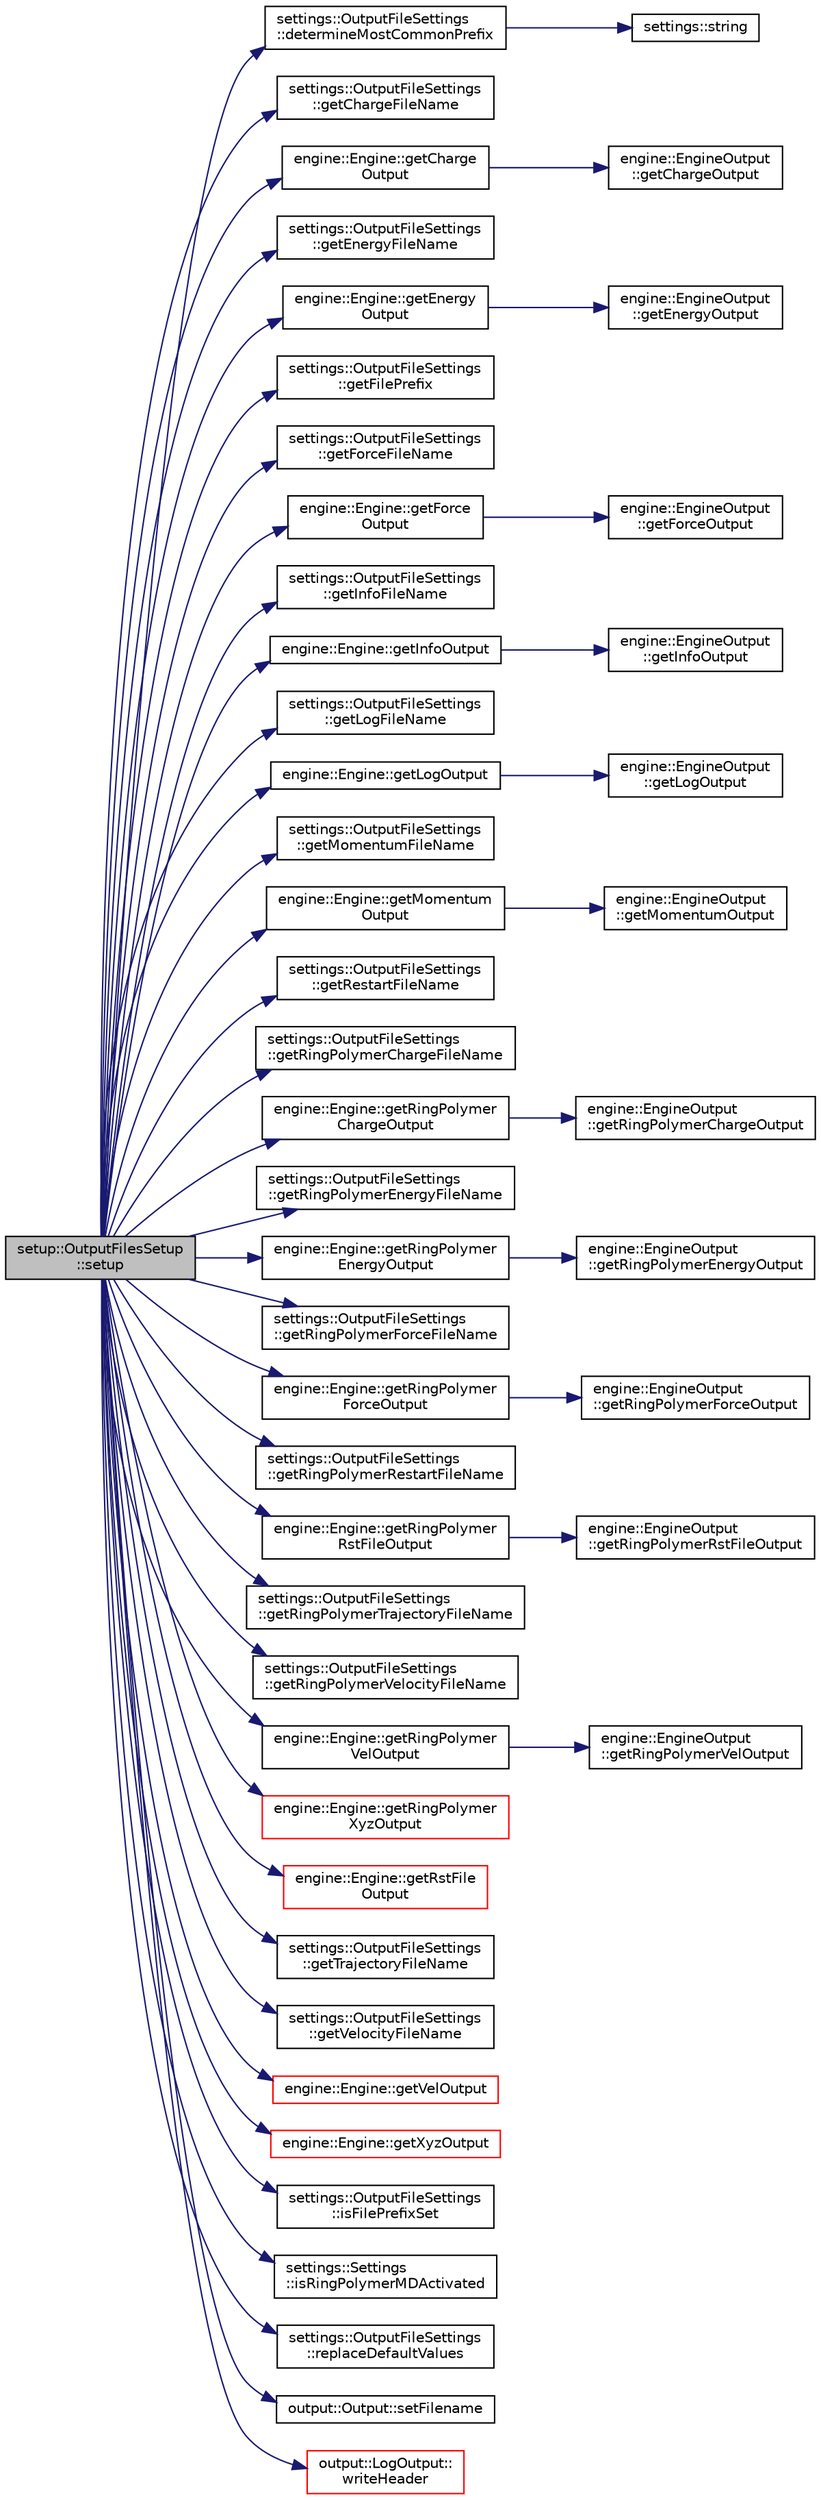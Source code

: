 digraph "setup::OutputFilesSetup::setup"
{
 // LATEX_PDF_SIZE
  edge [fontname="Helvetica",fontsize="10",labelfontname="Helvetica",labelfontsize="10"];
  node [fontname="Helvetica",fontsize="10",shape=record];
  rankdir="LR";
  Node1 [label="setup::OutputFilesSetup\l::setup",height=0.2,width=0.4,color="black", fillcolor="grey75", style="filled", fontcolor="black",tooltip="setup output files"];
  Node1 -> Node2 [color="midnightblue",fontsize="10",style="solid",fontname="Helvetica"];
  Node2 [label="settings::OutputFileSettings\l::determineMostCommonPrefix",height=0.2,width=0.4,color="black", fillcolor="white", style="filled",URL="$classsettings_1_1OutputFileSettings.html#a1c7ce77bd97b974159c55f565d59c1b4",tooltip="determines the most common prefix of all output files"];
  Node2 -> Node3 [color="midnightblue",fontsize="10",style="solid",fontname="Helvetica"];
  Node3 [label="settings::string",height=0.2,width=0.4,color="black", fillcolor="white", style="filled",URL="$namespacesettings.html#a25810432631a237804b3241be4305787",tooltip="return string of manostatType"];
  Node1 -> Node4 [color="midnightblue",fontsize="10",style="solid",fontname="Helvetica"];
  Node4 [label="settings::OutputFileSettings\l::getChargeFileName",height=0.2,width=0.4,color="black", fillcolor="white", style="filled",URL="$classsettings_1_1OutputFileSettings.html#a69f8fc71c31d91238eab5b393c83d032",tooltip=" "];
  Node1 -> Node5 [color="midnightblue",fontsize="10",style="solid",fontname="Helvetica"];
  Node5 [label="engine::Engine::getCharge\lOutput",height=0.2,width=0.4,color="black", fillcolor="white", style="filled",URL="$classengine_1_1Engine.html#afa2897607e94f9d6ebad89993d1c14e2",tooltip=" "];
  Node5 -> Node6 [color="midnightblue",fontsize="10",style="solid",fontname="Helvetica"];
  Node6 [label="engine::EngineOutput\l::getChargeOutput",height=0.2,width=0.4,color="black", fillcolor="white", style="filled",URL="$classengine_1_1EngineOutput.html#a3e86a68da8c1580282460c086d5c928f",tooltip=" "];
  Node1 -> Node7 [color="midnightblue",fontsize="10",style="solid",fontname="Helvetica"];
  Node7 [label="settings::OutputFileSettings\l::getEnergyFileName",height=0.2,width=0.4,color="black", fillcolor="white", style="filled",URL="$classsettings_1_1OutputFileSettings.html#aa097b727e6b6b657574e1e482dcaa49d",tooltip=" "];
  Node1 -> Node8 [color="midnightblue",fontsize="10",style="solid",fontname="Helvetica"];
  Node8 [label="engine::Engine::getEnergy\lOutput",height=0.2,width=0.4,color="black", fillcolor="white", style="filled",URL="$classengine_1_1Engine.html#a3e8e3c59b19d1135bca50ff5c0d0c639",tooltip=" "];
  Node8 -> Node9 [color="midnightblue",fontsize="10",style="solid",fontname="Helvetica"];
  Node9 [label="engine::EngineOutput\l::getEnergyOutput",height=0.2,width=0.4,color="black", fillcolor="white", style="filled",URL="$classengine_1_1EngineOutput.html#a27a826a889906cf0f5cd77fbc246b98b",tooltip=" "];
  Node1 -> Node10 [color="midnightblue",fontsize="10",style="solid",fontname="Helvetica"];
  Node10 [label="settings::OutputFileSettings\l::getFilePrefix",height=0.2,width=0.4,color="black", fillcolor="white", style="filled",URL="$classsettings_1_1OutputFileSettings.html#a610bb0794c84618c21264b291b47f040",tooltip=" "];
  Node1 -> Node11 [color="midnightblue",fontsize="10",style="solid",fontname="Helvetica"];
  Node11 [label="settings::OutputFileSettings\l::getForceFileName",height=0.2,width=0.4,color="black", fillcolor="white", style="filled",URL="$classsettings_1_1OutputFileSettings.html#ac4acdd0171f3a975a4c3277e6f9f60b9",tooltip=" "];
  Node1 -> Node12 [color="midnightblue",fontsize="10",style="solid",fontname="Helvetica"];
  Node12 [label="engine::Engine::getForce\lOutput",height=0.2,width=0.4,color="black", fillcolor="white", style="filled",URL="$classengine_1_1Engine.html#a013055686c8f4cb6426beb2cc3c1126f",tooltip=" "];
  Node12 -> Node13 [color="midnightblue",fontsize="10",style="solid",fontname="Helvetica"];
  Node13 [label="engine::EngineOutput\l::getForceOutput",height=0.2,width=0.4,color="black", fillcolor="white", style="filled",URL="$classengine_1_1EngineOutput.html#a7534f7ae314f823cb7a986cb03c78e18",tooltip=" "];
  Node1 -> Node14 [color="midnightblue",fontsize="10",style="solid",fontname="Helvetica"];
  Node14 [label="settings::OutputFileSettings\l::getInfoFileName",height=0.2,width=0.4,color="black", fillcolor="white", style="filled",URL="$classsettings_1_1OutputFileSettings.html#af60459f0d0410abe9f33f157a3bea7bf",tooltip=" "];
  Node1 -> Node15 [color="midnightblue",fontsize="10",style="solid",fontname="Helvetica"];
  Node15 [label="engine::Engine::getInfoOutput",height=0.2,width=0.4,color="black", fillcolor="white", style="filled",URL="$classengine_1_1Engine.html#aadc155a0e45e94bb9002bda32e8c90f2",tooltip=" "];
  Node15 -> Node16 [color="midnightblue",fontsize="10",style="solid",fontname="Helvetica"];
  Node16 [label="engine::EngineOutput\l::getInfoOutput",height=0.2,width=0.4,color="black", fillcolor="white", style="filled",URL="$classengine_1_1EngineOutput.html#a17968ba4327a37665b02f2dc2b32de4c",tooltip=" "];
  Node1 -> Node17 [color="midnightblue",fontsize="10",style="solid",fontname="Helvetica"];
  Node17 [label="settings::OutputFileSettings\l::getLogFileName",height=0.2,width=0.4,color="black", fillcolor="white", style="filled",URL="$classsettings_1_1OutputFileSettings.html#abedda79f61decbca207e48d948bbf779",tooltip=" "];
  Node1 -> Node18 [color="midnightblue",fontsize="10",style="solid",fontname="Helvetica"];
  Node18 [label="engine::Engine::getLogOutput",height=0.2,width=0.4,color="black", fillcolor="white", style="filled",URL="$classengine_1_1Engine.html#a3950b4630f1ee3f6e2b1715476d50344",tooltip=" "];
  Node18 -> Node19 [color="midnightblue",fontsize="10",style="solid",fontname="Helvetica"];
  Node19 [label="engine::EngineOutput\l::getLogOutput",height=0.2,width=0.4,color="black", fillcolor="white", style="filled",URL="$classengine_1_1EngineOutput.html#abfb9cb9e98a2ec40256b37ee976f7b23",tooltip=" "];
  Node1 -> Node20 [color="midnightblue",fontsize="10",style="solid",fontname="Helvetica"];
  Node20 [label="settings::OutputFileSettings\l::getMomentumFileName",height=0.2,width=0.4,color="black", fillcolor="white", style="filled",URL="$classsettings_1_1OutputFileSettings.html#a78d14fdcb64d2dde06257b3bcc645d70",tooltip=" "];
  Node1 -> Node21 [color="midnightblue",fontsize="10",style="solid",fontname="Helvetica"];
  Node21 [label="engine::Engine::getMomentum\lOutput",height=0.2,width=0.4,color="black", fillcolor="white", style="filled",URL="$classengine_1_1Engine.html#a51571f2ff061fd728197d4b0dee76f85",tooltip=" "];
  Node21 -> Node22 [color="midnightblue",fontsize="10",style="solid",fontname="Helvetica"];
  Node22 [label="engine::EngineOutput\l::getMomentumOutput",height=0.2,width=0.4,color="black", fillcolor="white", style="filled",URL="$classengine_1_1EngineOutput.html#af39fc1a57f532975dfe15e6fdc359bb9",tooltip=" "];
  Node1 -> Node23 [color="midnightblue",fontsize="10",style="solid",fontname="Helvetica"];
  Node23 [label="settings::OutputFileSettings\l::getRestartFileName",height=0.2,width=0.4,color="black", fillcolor="white", style="filled",URL="$classsettings_1_1OutputFileSettings.html#a105ed6c59c91378259d81fb35f1083c8",tooltip=" "];
  Node1 -> Node24 [color="midnightblue",fontsize="10",style="solid",fontname="Helvetica"];
  Node24 [label="settings::OutputFileSettings\l::getRingPolymerChargeFileName",height=0.2,width=0.4,color="black", fillcolor="white", style="filled",URL="$classsettings_1_1OutputFileSettings.html#a65c76214362a9079a2ab3440ff19ad64",tooltip=" "];
  Node1 -> Node25 [color="midnightblue",fontsize="10",style="solid",fontname="Helvetica"];
  Node25 [label="engine::Engine::getRingPolymer\lChargeOutput",height=0.2,width=0.4,color="black", fillcolor="white", style="filled",URL="$classengine_1_1Engine.html#ab8606e0ede53708134c595a9c24bdb74",tooltip=" "];
  Node25 -> Node26 [color="midnightblue",fontsize="10",style="solid",fontname="Helvetica"];
  Node26 [label="engine::EngineOutput\l::getRingPolymerChargeOutput",height=0.2,width=0.4,color="black", fillcolor="white", style="filled",URL="$classengine_1_1EngineOutput.html#abc2c3f2182dc9b12761e965b1a08a29e",tooltip=" "];
  Node1 -> Node27 [color="midnightblue",fontsize="10",style="solid",fontname="Helvetica"];
  Node27 [label="settings::OutputFileSettings\l::getRingPolymerEnergyFileName",height=0.2,width=0.4,color="black", fillcolor="white", style="filled",URL="$classsettings_1_1OutputFileSettings.html#ac0d023fb68036711a96a05742516d5ae",tooltip=" "];
  Node1 -> Node28 [color="midnightblue",fontsize="10",style="solid",fontname="Helvetica"];
  Node28 [label="engine::Engine::getRingPolymer\lEnergyOutput",height=0.2,width=0.4,color="black", fillcolor="white", style="filled",URL="$classengine_1_1Engine.html#a50ad0cb6665ecb94fe79bcd1822964a8",tooltip=" "];
  Node28 -> Node29 [color="midnightblue",fontsize="10",style="solid",fontname="Helvetica"];
  Node29 [label="engine::EngineOutput\l::getRingPolymerEnergyOutput",height=0.2,width=0.4,color="black", fillcolor="white", style="filled",URL="$classengine_1_1EngineOutput.html#a0d8e93c1ee584a24e6e8943f7c70535f",tooltip=" "];
  Node1 -> Node30 [color="midnightblue",fontsize="10",style="solid",fontname="Helvetica"];
  Node30 [label="settings::OutputFileSettings\l::getRingPolymerForceFileName",height=0.2,width=0.4,color="black", fillcolor="white", style="filled",URL="$classsettings_1_1OutputFileSettings.html#ad1b724d6ce9c7af0d9f0f6194b82f732",tooltip=" "];
  Node1 -> Node31 [color="midnightblue",fontsize="10",style="solid",fontname="Helvetica"];
  Node31 [label="engine::Engine::getRingPolymer\lForceOutput",height=0.2,width=0.4,color="black", fillcolor="white", style="filled",URL="$classengine_1_1Engine.html#a572783c08d3f7d525093e8518b937788",tooltip=" "];
  Node31 -> Node32 [color="midnightblue",fontsize="10",style="solid",fontname="Helvetica"];
  Node32 [label="engine::EngineOutput\l::getRingPolymerForceOutput",height=0.2,width=0.4,color="black", fillcolor="white", style="filled",URL="$classengine_1_1EngineOutput.html#a8d6361be8798c07b6f901b965a08ed7b",tooltip=" "];
  Node1 -> Node33 [color="midnightblue",fontsize="10",style="solid",fontname="Helvetica"];
  Node33 [label="settings::OutputFileSettings\l::getRingPolymerRestartFileName",height=0.2,width=0.4,color="black", fillcolor="white", style="filled",URL="$classsettings_1_1OutputFileSettings.html#a7ad5689dfb364dc31a237da7b933dfa4",tooltip=" "];
  Node1 -> Node34 [color="midnightblue",fontsize="10",style="solid",fontname="Helvetica"];
  Node34 [label="engine::Engine::getRingPolymer\lRstFileOutput",height=0.2,width=0.4,color="black", fillcolor="white", style="filled",URL="$classengine_1_1Engine.html#ae7a3b2d0444592af238d846519c94819",tooltip=" "];
  Node34 -> Node35 [color="midnightblue",fontsize="10",style="solid",fontname="Helvetica"];
  Node35 [label="engine::EngineOutput\l::getRingPolymerRstFileOutput",height=0.2,width=0.4,color="black", fillcolor="white", style="filled",URL="$classengine_1_1EngineOutput.html#a0e6f144ff0c06f00a84bfa6d2a40160c",tooltip=" "];
  Node1 -> Node36 [color="midnightblue",fontsize="10",style="solid",fontname="Helvetica"];
  Node36 [label="settings::OutputFileSettings\l::getRingPolymerTrajectoryFileName",height=0.2,width=0.4,color="black", fillcolor="white", style="filled",URL="$classsettings_1_1OutputFileSettings.html#a2a0f320447bf014e7d2ab08de4601abd",tooltip=" "];
  Node1 -> Node37 [color="midnightblue",fontsize="10",style="solid",fontname="Helvetica"];
  Node37 [label="settings::OutputFileSettings\l::getRingPolymerVelocityFileName",height=0.2,width=0.4,color="black", fillcolor="white", style="filled",URL="$classsettings_1_1OutputFileSettings.html#a74e0ac1e9490c64a812da1df124f62c9",tooltip=" "];
  Node1 -> Node38 [color="midnightblue",fontsize="10",style="solid",fontname="Helvetica"];
  Node38 [label="engine::Engine::getRingPolymer\lVelOutput",height=0.2,width=0.4,color="black", fillcolor="white", style="filled",URL="$classengine_1_1Engine.html#a9a39eef95f9138ff42bd5e36ae404ba3",tooltip=" "];
  Node38 -> Node39 [color="midnightblue",fontsize="10",style="solid",fontname="Helvetica"];
  Node39 [label="engine::EngineOutput\l::getRingPolymerVelOutput",height=0.2,width=0.4,color="black", fillcolor="white", style="filled",URL="$classengine_1_1EngineOutput.html#ab0fc5276ba21dfd2ac97e31a7d995847",tooltip=" "];
  Node1 -> Node40 [color="midnightblue",fontsize="10",style="solid",fontname="Helvetica"];
  Node40 [label="engine::Engine::getRingPolymer\lXyzOutput",height=0.2,width=0.4,color="red", fillcolor="white", style="filled",URL="$classengine_1_1Engine.html#a07ec910791c519485c4b5c5f1174bdc1",tooltip=" "];
  Node1 -> Node42 [color="midnightblue",fontsize="10",style="solid",fontname="Helvetica"];
  Node42 [label="engine::Engine::getRstFile\lOutput",height=0.2,width=0.4,color="red", fillcolor="white", style="filled",URL="$classengine_1_1Engine.html#a14a494d4f90779163cd46eb094141484",tooltip=" "];
  Node1 -> Node44 [color="midnightblue",fontsize="10",style="solid",fontname="Helvetica"];
  Node44 [label="settings::OutputFileSettings\l::getTrajectoryFileName",height=0.2,width=0.4,color="black", fillcolor="white", style="filled",URL="$classsettings_1_1OutputFileSettings.html#a513682cfcae361dc337aeeb53d8c8b1d",tooltip=" "];
  Node1 -> Node45 [color="midnightblue",fontsize="10",style="solid",fontname="Helvetica"];
  Node45 [label="settings::OutputFileSettings\l::getVelocityFileName",height=0.2,width=0.4,color="black", fillcolor="white", style="filled",URL="$classsettings_1_1OutputFileSettings.html#ada206820af87a870e2586b7803054856",tooltip=" "];
  Node1 -> Node46 [color="midnightblue",fontsize="10",style="solid",fontname="Helvetica"];
  Node46 [label="engine::Engine::getVelOutput",height=0.2,width=0.4,color="red", fillcolor="white", style="filled",URL="$classengine_1_1Engine.html#afe7a8b996f7a721d4d7273c52d4862ab",tooltip=" "];
  Node1 -> Node48 [color="midnightblue",fontsize="10",style="solid",fontname="Helvetica"];
  Node48 [label="engine::Engine::getXyzOutput",height=0.2,width=0.4,color="red", fillcolor="white", style="filled",URL="$classengine_1_1Engine.html#adbf090577f5c557930e6798061bb9efb",tooltip=" "];
  Node1 -> Node50 [color="midnightblue",fontsize="10",style="solid",fontname="Helvetica"];
  Node50 [label="settings::OutputFileSettings\l::isFilePrefixSet",height=0.2,width=0.4,color="black", fillcolor="white", style="filled",URL="$classsettings_1_1OutputFileSettings.html#aaa75ca4503f04a7249595dcf791a41e1",tooltip=" "];
  Node1 -> Node51 [color="midnightblue",fontsize="10",style="solid",fontname="Helvetica"];
  Node51 [label="settings::Settings\l::isRingPolymerMDActivated",height=0.2,width=0.4,color="black", fillcolor="white", style="filled",URL="$classsettings_1_1Settings.html#a22b5a4c570c7da99efe028881d8e5c0f",tooltip=" "];
  Node1 -> Node52 [color="midnightblue",fontsize="10",style="solid",fontname="Helvetica"];
  Node52 [label="settings::OutputFileSettings\l::replaceDefaultValues",height=0.2,width=0.4,color="black", fillcolor="white", style="filled",URL="$classsettings_1_1OutputFileSettings.html#af85a88a43c1d0a6f683b36bbe7edc9ce",tooltip="replaces the default restart file name"];
  Node1 -> Node53 [color="midnightblue",fontsize="10",style="solid",fontname="Helvetica"];
  Node53 [label="output::Output::setFilename",height=0.2,width=0.4,color="black", fillcolor="white", style="filled",URL="$classoutput_1_1Output.html#a92b610311e4e349fae56aa48b069c94e",tooltip="Sets the filename of the output file."];
  Node1 -> Node54 [color="midnightblue",fontsize="10",style="solid",fontname="Helvetica"];
  Node54 [label="output::LogOutput::\lwriteHeader",height=0.2,width=0.4,color="red", fillcolor="white", style="filled",URL="$classoutput_1_1LogOutput.html#a63db1c94e304d2fd46e9be492f9f7937",tooltip="write header title"];
}
